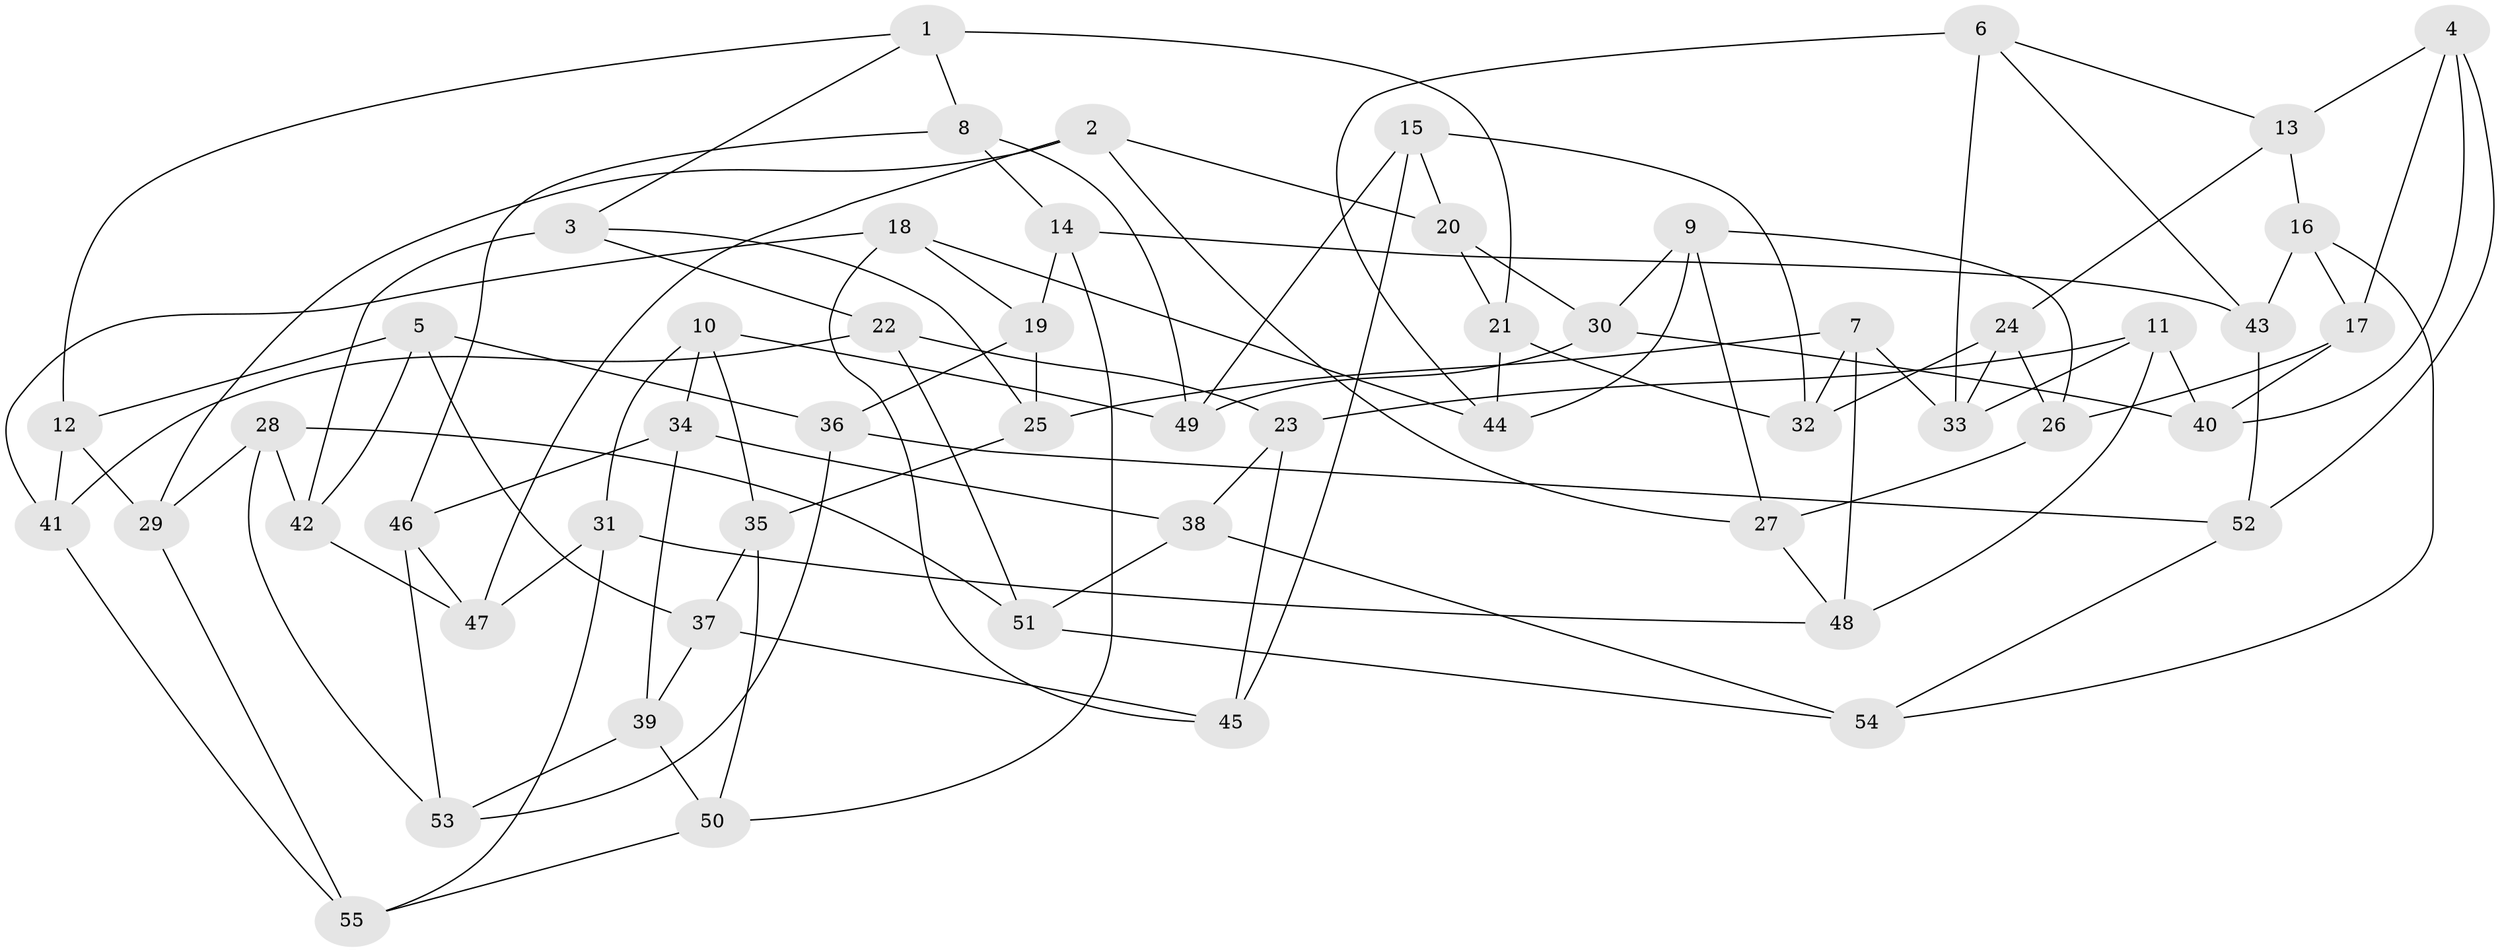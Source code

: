 // coarse degree distribution, {15: 0.037037037037037035, 4: 0.4074074074074074, 5: 0.14814814814814814, 6: 0.1111111111111111, 7: 0.18518518518518517, 10: 0.037037037037037035, 3: 0.07407407407407407}
// Generated by graph-tools (version 1.1) at 2025/20/03/04/25 18:20:30]
// undirected, 55 vertices, 110 edges
graph export_dot {
graph [start="1"]
  node [color=gray90,style=filled];
  1;
  2;
  3;
  4;
  5;
  6;
  7;
  8;
  9;
  10;
  11;
  12;
  13;
  14;
  15;
  16;
  17;
  18;
  19;
  20;
  21;
  22;
  23;
  24;
  25;
  26;
  27;
  28;
  29;
  30;
  31;
  32;
  33;
  34;
  35;
  36;
  37;
  38;
  39;
  40;
  41;
  42;
  43;
  44;
  45;
  46;
  47;
  48;
  49;
  50;
  51;
  52;
  53;
  54;
  55;
  1 -- 21;
  1 -- 3;
  1 -- 12;
  1 -- 8;
  2 -- 47;
  2 -- 29;
  2 -- 20;
  2 -- 27;
  3 -- 25;
  3 -- 22;
  3 -- 42;
  4 -- 52;
  4 -- 40;
  4 -- 13;
  4 -- 17;
  5 -- 36;
  5 -- 12;
  5 -- 42;
  5 -- 37;
  6 -- 43;
  6 -- 13;
  6 -- 33;
  6 -- 44;
  7 -- 25;
  7 -- 33;
  7 -- 48;
  7 -- 32;
  8 -- 14;
  8 -- 49;
  8 -- 46;
  9 -- 30;
  9 -- 44;
  9 -- 27;
  9 -- 26;
  10 -- 34;
  10 -- 49;
  10 -- 31;
  10 -- 35;
  11 -- 40;
  11 -- 48;
  11 -- 23;
  11 -- 33;
  12 -- 41;
  12 -- 29;
  13 -- 16;
  13 -- 24;
  14 -- 43;
  14 -- 19;
  14 -- 50;
  15 -- 32;
  15 -- 20;
  15 -- 49;
  15 -- 45;
  16 -- 54;
  16 -- 17;
  16 -- 43;
  17 -- 26;
  17 -- 40;
  18 -- 45;
  18 -- 41;
  18 -- 44;
  18 -- 19;
  19 -- 36;
  19 -- 25;
  20 -- 30;
  20 -- 21;
  21 -- 44;
  21 -- 32;
  22 -- 51;
  22 -- 41;
  22 -- 23;
  23 -- 45;
  23 -- 38;
  24 -- 33;
  24 -- 32;
  24 -- 26;
  25 -- 35;
  26 -- 27;
  27 -- 48;
  28 -- 42;
  28 -- 51;
  28 -- 53;
  28 -- 29;
  29 -- 55;
  30 -- 40;
  30 -- 49;
  31 -- 47;
  31 -- 55;
  31 -- 48;
  34 -- 39;
  34 -- 46;
  34 -- 38;
  35 -- 37;
  35 -- 50;
  36 -- 53;
  36 -- 52;
  37 -- 45;
  37 -- 39;
  38 -- 51;
  38 -- 54;
  39 -- 53;
  39 -- 50;
  41 -- 55;
  42 -- 47;
  43 -- 52;
  46 -- 47;
  46 -- 53;
  50 -- 55;
  51 -- 54;
  52 -- 54;
}
